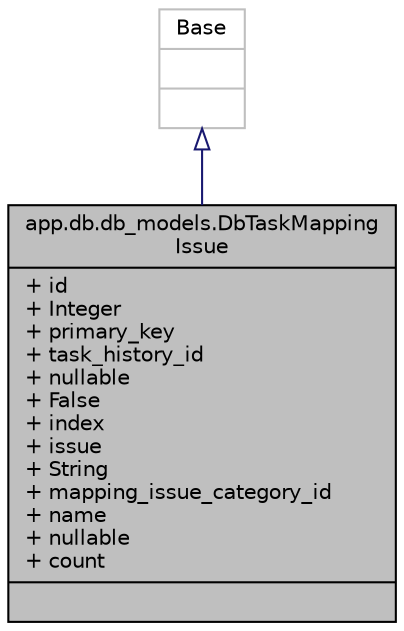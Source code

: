digraph "app.db.db_models.DbTaskMappingIssue"
{
 // LATEX_PDF_SIZE
  edge [fontname="Helvetica",fontsize="10",labelfontname="Helvetica",labelfontsize="10"];
  node [fontname="Helvetica",fontsize="10",shape=record];
  Node1 [label="{app.db.db_models.DbTaskMapping\lIssue\n|+ id\l+ Integer\l+ primary_key\l+ task_history_id\l+ nullable\l+ False\l+ index\l+ issue\l+ String\l+ mapping_issue_category_id\l+ name\l+ nullable\l+ count\l|}",height=0.2,width=0.4,color="black", fillcolor="grey75", style="filled", fontcolor="black",tooltip=" "];
  Node2 -> Node1 [dir="back",color="midnightblue",fontsize="10",style="solid",arrowtail="onormal",fontname="Helvetica"];
  Node2 [label="{Base\n||}",height=0.2,width=0.4,color="grey75", fillcolor="white", style="filled",tooltip=" "];
}
